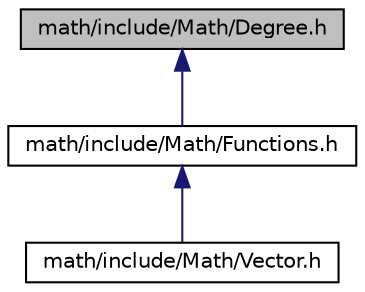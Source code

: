digraph "math/include/Math/Degree.h"
{
  edge [fontname="Helvetica",fontsize="10",labelfontname="Helvetica",labelfontsize="10"];
  node [fontname="Helvetica",fontsize="10",shape=record];
  Node3 [label="math/include/Math/Degree.h",height=0.2,width=0.4,color="black", fillcolor="grey75", style="filled", fontcolor="black"];
  Node3 -> Node4 [dir="back",color="midnightblue",fontsize="10",style="solid",fontname="Helvetica"];
  Node4 [label="math/include/Math/Functions.h",height=0.2,width=0.4,color="black", fillcolor="white", style="filled",URL="$Functions_8h.html"];
  Node4 -> Node5 [dir="back",color="midnightblue",fontsize="10",style="solid",fontname="Helvetica"];
  Node5 [label="math/include/Math/Vector.h",height=0.2,width=0.4,color="black", fillcolor="white", style="filled",URL="$Vector_8h.html"];
}
